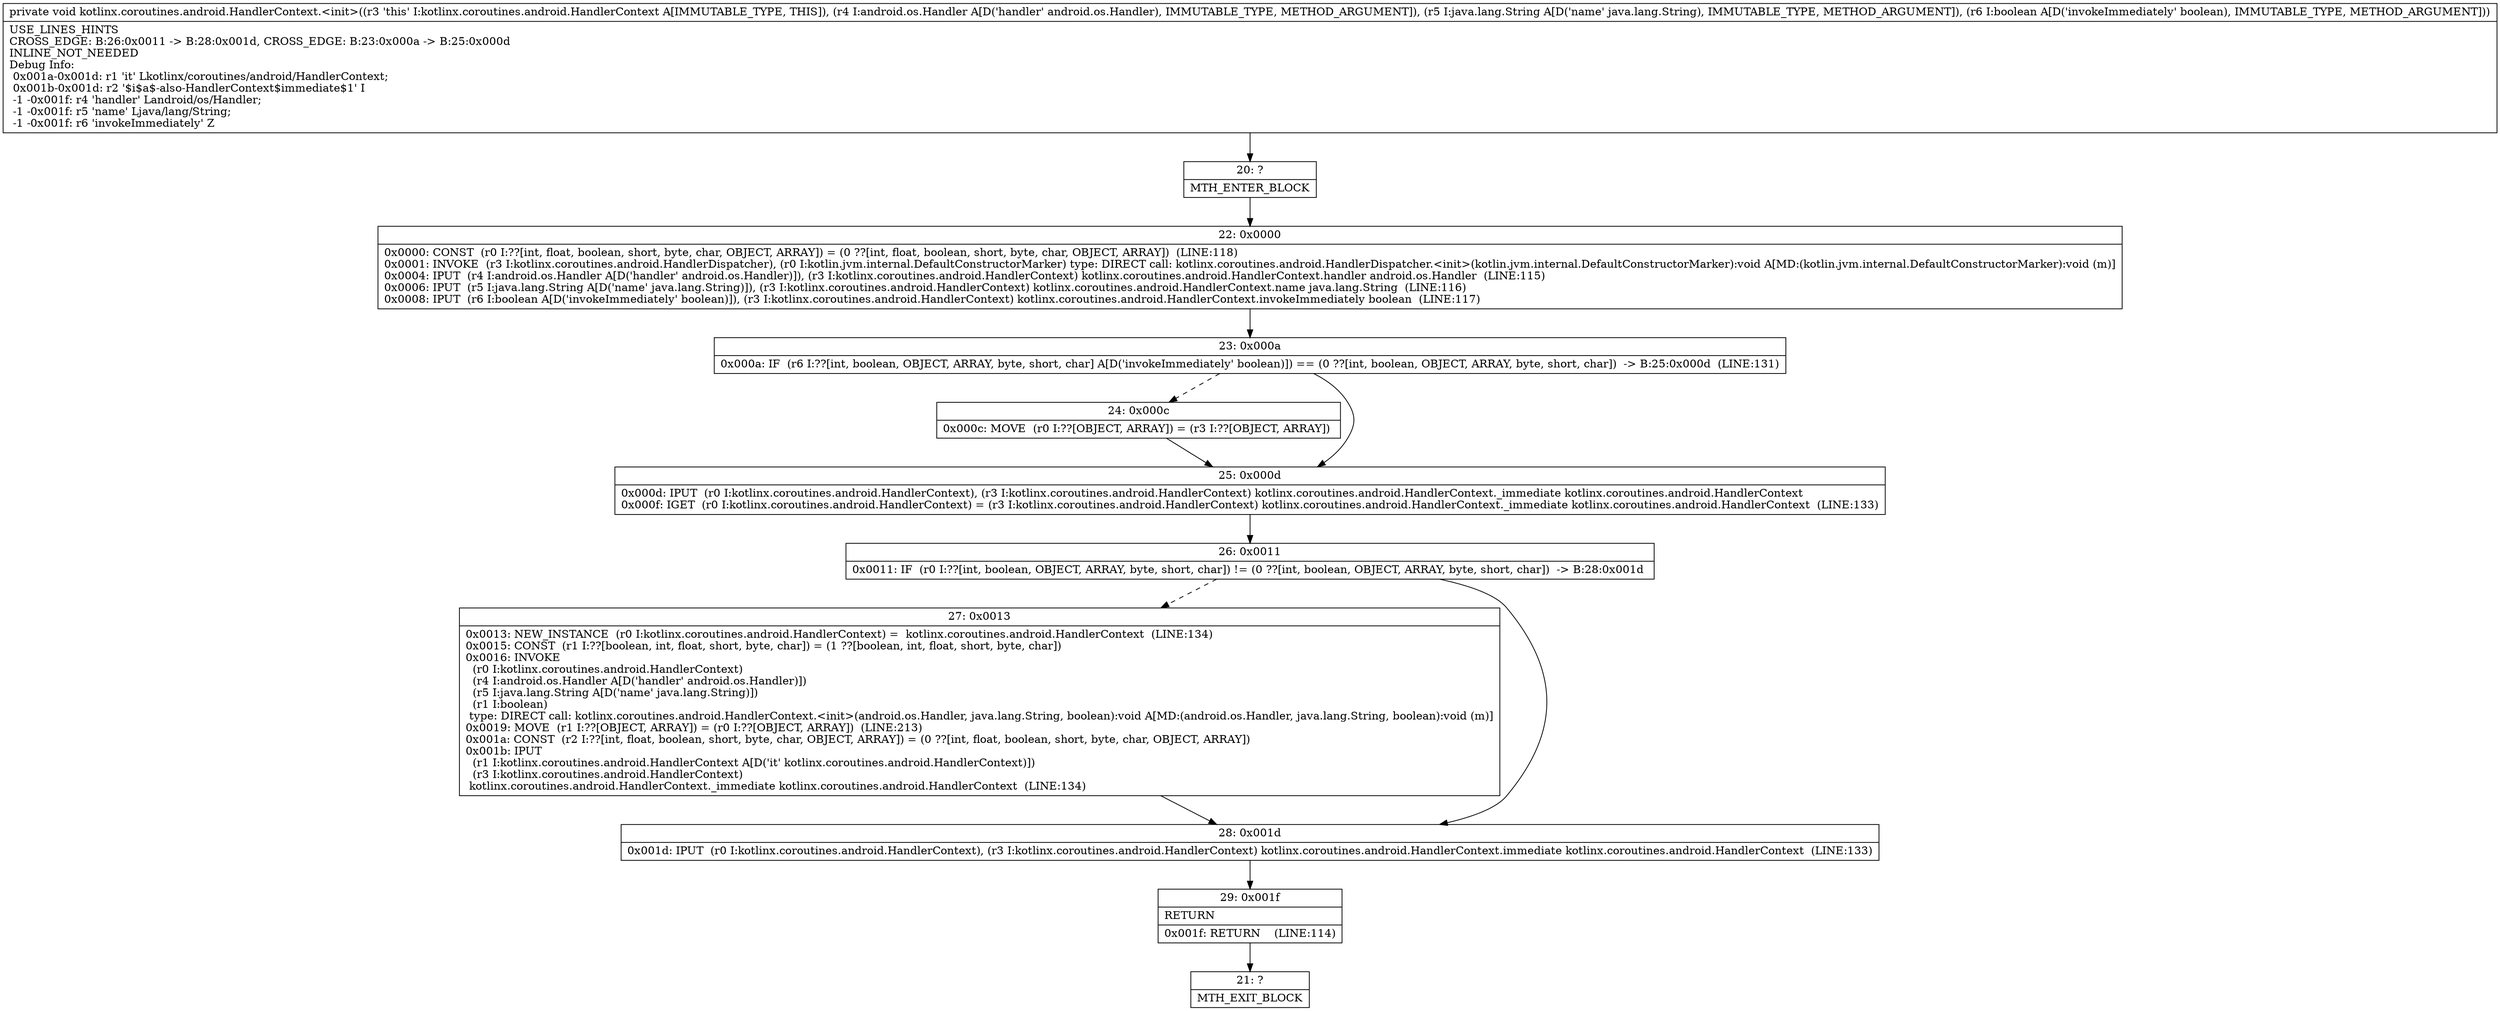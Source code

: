 digraph "CFG forkotlinx.coroutines.android.HandlerContext.\<init\>(Landroid\/os\/Handler;Ljava\/lang\/String;Z)V" {
Node_20 [shape=record,label="{20\:\ ?|MTH_ENTER_BLOCK\l}"];
Node_22 [shape=record,label="{22\:\ 0x0000|0x0000: CONST  (r0 I:??[int, float, boolean, short, byte, char, OBJECT, ARRAY]) = (0 ??[int, float, boolean, short, byte, char, OBJECT, ARRAY])  (LINE:118)\l0x0001: INVOKE  (r3 I:kotlinx.coroutines.android.HandlerDispatcher), (r0 I:kotlin.jvm.internal.DefaultConstructorMarker) type: DIRECT call: kotlinx.coroutines.android.HandlerDispatcher.\<init\>(kotlin.jvm.internal.DefaultConstructorMarker):void A[MD:(kotlin.jvm.internal.DefaultConstructorMarker):void (m)]\l0x0004: IPUT  (r4 I:android.os.Handler A[D('handler' android.os.Handler)]), (r3 I:kotlinx.coroutines.android.HandlerContext) kotlinx.coroutines.android.HandlerContext.handler android.os.Handler  (LINE:115)\l0x0006: IPUT  (r5 I:java.lang.String A[D('name' java.lang.String)]), (r3 I:kotlinx.coroutines.android.HandlerContext) kotlinx.coroutines.android.HandlerContext.name java.lang.String  (LINE:116)\l0x0008: IPUT  (r6 I:boolean A[D('invokeImmediately' boolean)]), (r3 I:kotlinx.coroutines.android.HandlerContext) kotlinx.coroutines.android.HandlerContext.invokeImmediately boolean  (LINE:117)\l}"];
Node_23 [shape=record,label="{23\:\ 0x000a|0x000a: IF  (r6 I:??[int, boolean, OBJECT, ARRAY, byte, short, char] A[D('invokeImmediately' boolean)]) == (0 ??[int, boolean, OBJECT, ARRAY, byte, short, char])  \-\> B:25:0x000d  (LINE:131)\l}"];
Node_24 [shape=record,label="{24\:\ 0x000c|0x000c: MOVE  (r0 I:??[OBJECT, ARRAY]) = (r3 I:??[OBJECT, ARRAY]) \l}"];
Node_25 [shape=record,label="{25\:\ 0x000d|0x000d: IPUT  (r0 I:kotlinx.coroutines.android.HandlerContext), (r3 I:kotlinx.coroutines.android.HandlerContext) kotlinx.coroutines.android.HandlerContext._immediate kotlinx.coroutines.android.HandlerContext \l0x000f: IGET  (r0 I:kotlinx.coroutines.android.HandlerContext) = (r3 I:kotlinx.coroutines.android.HandlerContext) kotlinx.coroutines.android.HandlerContext._immediate kotlinx.coroutines.android.HandlerContext  (LINE:133)\l}"];
Node_26 [shape=record,label="{26\:\ 0x0011|0x0011: IF  (r0 I:??[int, boolean, OBJECT, ARRAY, byte, short, char]) != (0 ??[int, boolean, OBJECT, ARRAY, byte, short, char])  \-\> B:28:0x001d \l}"];
Node_27 [shape=record,label="{27\:\ 0x0013|0x0013: NEW_INSTANCE  (r0 I:kotlinx.coroutines.android.HandlerContext) =  kotlinx.coroutines.android.HandlerContext  (LINE:134)\l0x0015: CONST  (r1 I:??[boolean, int, float, short, byte, char]) = (1 ??[boolean, int, float, short, byte, char]) \l0x0016: INVOKE  \l  (r0 I:kotlinx.coroutines.android.HandlerContext)\l  (r4 I:android.os.Handler A[D('handler' android.os.Handler)])\l  (r5 I:java.lang.String A[D('name' java.lang.String)])\l  (r1 I:boolean)\l type: DIRECT call: kotlinx.coroutines.android.HandlerContext.\<init\>(android.os.Handler, java.lang.String, boolean):void A[MD:(android.os.Handler, java.lang.String, boolean):void (m)]\l0x0019: MOVE  (r1 I:??[OBJECT, ARRAY]) = (r0 I:??[OBJECT, ARRAY])  (LINE:213)\l0x001a: CONST  (r2 I:??[int, float, boolean, short, byte, char, OBJECT, ARRAY]) = (0 ??[int, float, boolean, short, byte, char, OBJECT, ARRAY]) \l0x001b: IPUT  \l  (r1 I:kotlinx.coroutines.android.HandlerContext A[D('it' kotlinx.coroutines.android.HandlerContext)])\l  (r3 I:kotlinx.coroutines.android.HandlerContext)\l kotlinx.coroutines.android.HandlerContext._immediate kotlinx.coroutines.android.HandlerContext  (LINE:134)\l}"];
Node_28 [shape=record,label="{28\:\ 0x001d|0x001d: IPUT  (r0 I:kotlinx.coroutines.android.HandlerContext), (r3 I:kotlinx.coroutines.android.HandlerContext) kotlinx.coroutines.android.HandlerContext.immediate kotlinx.coroutines.android.HandlerContext  (LINE:133)\l}"];
Node_29 [shape=record,label="{29\:\ 0x001f|RETURN\l|0x001f: RETURN    (LINE:114)\l}"];
Node_21 [shape=record,label="{21\:\ ?|MTH_EXIT_BLOCK\l}"];
MethodNode[shape=record,label="{private void kotlinx.coroutines.android.HandlerContext.\<init\>((r3 'this' I:kotlinx.coroutines.android.HandlerContext A[IMMUTABLE_TYPE, THIS]), (r4 I:android.os.Handler A[D('handler' android.os.Handler), IMMUTABLE_TYPE, METHOD_ARGUMENT]), (r5 I:java.lang.String A[D('name' java.lang.String), IMMUTABLE_TYPE, METHOD_ARGUMENT]), (r6 I:boolean A[D('invokeImmediately' boolean), IMMUTABLE_TYPE, METHOD_ARGUMENT]))  | USE_LINES_HINTS\lCROSS_EDGE: B:26:0x0011 \-\> B:28:0x001d, CROSS_EDGE: B:23:0x000a \-\> B:25:0x000d\lINLINE_NOT_NEEDED\lDebug Info:\l  0x001a\-0x001d: r1 'it' Lkotlinx\/coroutines\/android\/HandlerContext;\l  0x001b\-0x001d: r2 '$i$a$\-also\-HandlerContext$immediate$1' I\l  \-1 \-0x001f: r4 'handler' Landroid\/os\/Handler;\l  \-1 \-0x001f: r5 'name' Ljava\/lang\/String;\l  \-1 \-0x001f: r6 'invokeImmediately' Z\l}"];
MethodNode -> Node_20;Node_20 -> Node_22;
Node_22 -> Node_23;
Node_23 -> Node_24[style=dashed];
Node_23 -> Node_25;
Node_24 -> Node_25;
Node_25 -> Node_26;
Node_26 -> Node_27[style=dashed];
Node_26 -> Node_28;
Node_27 -> Node_28;
Node_28 -> Node_29;
Node_29 -> Node_21;
}

